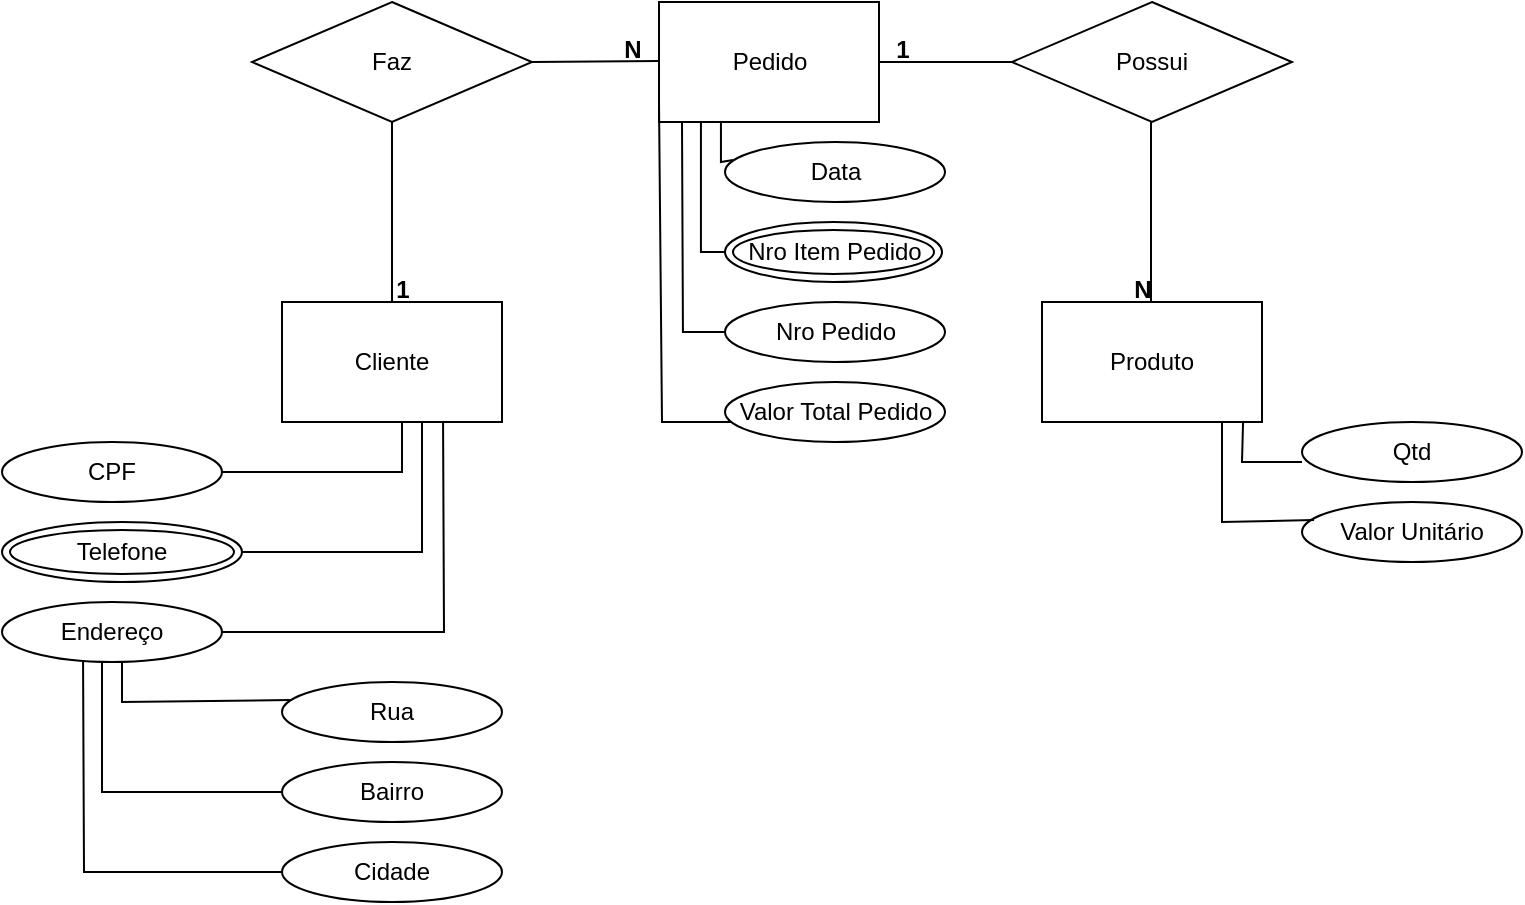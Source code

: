 <mxfile version="18.2.0" type="github">
  <diagram id="Qqrc_cPlOPhVG04KMOto" name="Page-1">
    <mxGraphModel dx="1021" dy="529" grid="1" gridSize="10" guides="1" tooltips="1" connect="1" arrows="1" fold="1" page="1" pageScale="1" pageWidth="827" pageHeight="1169" math="0" shadow="0">
      <root>
        <mxCell id="0" />
        <mxCell id="1" parent="0" />
        <mxCell id="OIeUFzj_JnxRHYaz1bDI-1" value="Cliente" style="rounded=0;whiteSpace=wrap;html=1;" parent="1" vertex="1">
          <mxGeometry x="170" y="160" width="110" height="60" as="geometry" />
        </mxCell>
        <mxCell id="OIeUFzj_JnxRHYaz1bDI-12" value="Faz" style="rhombus;whiteSpace=wrap;html=1;" parent="1" vertex="1">
          <mxGeometry x="155" y="10" width="140" height="60" as="geometry" />
        </mxCell>
        <mxCell id="OIeUFzj_JnxRHYaz1bDI-16" value="Produto" style="rounded=0;whiteSpace=wrap;html=1;" parent="1" vertex="1">
          <mxGeometry x="550" y="160" width="110" height="60" as="geometry" />
        </mxCell>
        <mxCell id="OIeUFzj_JnxRHYaz1bDI-20" value="CPF" style="ellipse;whiteSpace=wrap;html=1;" parent="1" vertex="1">
          <mxGeometry x="30" y="230" width="110" height="30" as="geometry" />
        </mxCell>
        <mxCell id="OIeUFzj_JnxRHYaz1bDI-22" value="Endereço" style="ellipse;whiteSpace=wrap;html=1;" parent="1" vertex="1">
          <mxGeometry x="30" y="310" width="110" height="30" as="geometry" />
        </mxCell>
        <mxCell id="OIeUFzj_JnxRHYaz1bDI-23" value="Telefone" style="ellipse;shape=doubleEllipse;whiteSpace=wrap;html=1;" parent="1" vertex="1">
          <mxGeometry x="30" y="270" width="120" height="30" as="geometry" />
        </mxCell>
        <mxCell id="OIeUFzj_JnxRHYaz1bDI-24" value="Rua" style="ellipse;whiteSpace=wrap;html=1;" parent="1" vertex="1">
          <mxGeometry x="170" y="350" width="110" height="30" as="geometry" />
        </mxCell>
        <mxCell id="OIeUFzj_JnxRHYaz1bDI-25" value="Bairro" style="ellipse;whiteSpace=wrap;html=1;" parent="1" vertex="1">
          <mxGeometry x="170" y="390" width="110" height="30" as="geometry" />
        </mxCell>
        <mxCell id="OIeUFzj_JnxRHYaz1bDI-26" value="" style="endArrow=none;html=1;rounded=0;exitX=1;exitY=0.5;exitDx=0;exitDy=0;" parent="1" source="OIeUFzj_JnxRHYaz1bDI-20" edge="1">
          <mxGeometry width="50" height="50" relative="1" as="geometry">
            <mxPoint x="180" y="270" as="sourcePoint" />
            <mxPoint x="230" y="220" as="targetPoint" />
            <Array as="points">
              <mxPoint x="230" y="245" />
            </Array>
          </mxGeometry>
        </mxCell>
        <mxCell id="OIeUFzj_JnxRHYaz1bDI-27" value="" style="endArrow=none;html=1;rounded=0;" parent="1" source="OIeUFzj_JnxRHYaz1bDI-23" edge="1">
          <mxGeometry width="50" height="50" relative="1" as="geometry">
            <mxPoint x="170" y="280" as="sourcePoint" />
            <mxPoint x="240" y="220" as="targetPoint" />
            <Array as="points">
              <mxPoint x="240" y="285" />
            </Array>
          </mxGeometry>
        </mxCell>
        <mxCell id="OIeUFzj_JnxRHYaz1bDI-28" value="" style="endArrow=none;html=1;rounded=0;exitX=1;exitY=0.5;exitDx=0;exitDy=0;" parent="1" source="OIeUFzj_JnxRHYaz1bDI-22" edge="1">
          <mxGeometry width="50" height="50" relative="1" as="geometry">
            <mxPoint x="160.004" y="283.018" as="sourcePoint" />
            <mxPoint x="250.53" y="220" as="targetPoint" />
            <Array as="points">
              <mxPoint x="251" y="325" />
            </Array>
          </mxGeometry>
        </mxCell>
        <mxCell id="OIeUFzj_JnxRHYaz1bDI-29" value="" style="endArrow=none;html=1;rounded=0;exitX=0.036;exitY=0.3;exitDx=0;exitDy=0;exitPerimeter=0;" parent="1" source="OIeUFzj_JnxRHYaz1bDI-24" edge="1">
          <mxGeometry width="50" height="50" relative="1" as="geometry">
            <mxPoint x="40" y="390" as="sourcePoint" />
            <mxPoint x="90" y="340" as="targetPoint" />
            <Array as="points">
              <mxPoint x="90" y="360" />
            </Array>
          </mxGeometry>
        </mxCell>
        <mxCell id="OIeUFzj_JnxRHYaz1bDI-30" value="Cidade" style="ellipse;whiteSpace=wrap;html=1;" parent="1" vertex="1">
          <mxGeometry x="170" y="430" width="110" height="30" as="geometry" />
        </mxCell>
        <mxCell id="OIeUFzj_JnxRHYaz1bDI-31" value="" style="endArrow=none;html=1;rounded=0;" parent="1" source="OIeUFzj_JnxRHYaz1bDI-25" edge="1">
          <mxGeometry width="50" height="50" relative="1" as="geometry">
            <mxPoint x="170" y="400" as="sourcePoint" />
            <mxPoint x="80" y="340" as="targetPoint" />
            <Array as="points">
              <mxPoint x="80" y="405" />
            </Array>
          </mxGeometry>
        </mxCell>
        <mxCell id="OIeUFzj_JnxRHYaz1bDI-32" value="" style="endArrow=none;html=1;rounded=0;exitX=0;exitY=0.5;exitDx=0;exitDy=0;" parent="1" source="OIeUFzj_JnxRHYaz1bDI-30" edge="1">
          <mxGeometry width="50" height="50" relative="1" as="geometry">
            <mxPoint x="-40" y="445" as="sourcePoint" />
            <mxPoint x="70.53" y="340" as="targetPoint" />
            <Array as="points">
              <mxPoint x="71" y="445" />
            </Array>
          </mxGeometry>
        </mxCell>
        <mxCell id="OIeUFzj_JnxRHYaz1bDI-33" value="Valor Unitário" style="ellipse;whiteSpace=wrap;html=1;" parent="1" vertex="1">
          <mxGeometry x="680" y="260" width="110" height="30" as="geometry" />
        </mxCell>
        <mxCell id="OIeUFzj_JnxRHYaz1bDI-34" value="Qtd" style="ellipse;whiteSpace=wrap;html=1;" parent="1" vertex="1">
          <mxGeometry x="680" y="220" width="110" height="30" as="geometry" />
        </mxCell>
        <mxCell id="OIeUFzj_JnxRHYaz1bDI-39" value="" style="endArrow=none;html=1;rounded=0;exitX=0.055;exitY=0.3;exitDx=0;exitDy=0;exitPerimeter=0;" parent="1" edge="1" source="OIeUFzj_JnxRHYaz1bDI-33">
          <mxGeometry width="50" height="50" relative="1" as="geometry">
            <mxPoint x="690" y="270" as="sourcePoint" />
            <mxPoint x="640" y="220" as="targetPoint" />
            <Array as="points">
              <mxPoint x="640" y="270" />
            </Array>
          </mxGeometry>
        </mxCell>
        <mxCell id="OIeUFzj_JnxRHYaz1bDI-40" value="" style="endArrow=none;html=1;rounded=0;" parent="1" edge="1">
          <mxGeometry width="50" height="50" relative="1" as="geometry">
            <mxPoint x="680" y="240" as="sourcePoint" />
            <mxPoint x="650.53" y="220" as="targetPoint" />
            <Array as="points">
              <mxPoint x="650" y="240" />
            </Array>
          </mxGeometry>
        </mxCell>
        <mxCell id="OIeUFzj_JnxRHYaz1bDI-45" value="Pedido" style="rounded=0;whiteSpace=wrap;html=1;" parent="1" vertex="1">
          <mxGeometry x="358.5" y="10" width="110" height="60" as="geometry" />
        </mxCell>
        <mxCell id="OIeUFzj_JnxRHYaz1bDI-46" value="Possui" style="rhombus;whiteSpace=wrap;html=1;" parent="1" vertex="1">
          <mxGeometry x="535" y="10" width="140" height="60" as="geometry" />
        </mxCell>
        <mxCell id="OIeUFzj_JnxRHYaz1bDI-47" value="" style="endArrow=none;html=1;rounded=0;entryX=0.5;entryY=1;entryDx=0;entryDy=0;exitX=0.5;exitY=0;exitDx=0;exitDy=0;" parent="1" source="OIeUFzj_JnxRHYaz1bDI-1" target="OIeUFzj_JnxRHYaz1bDI-12" edge="1">
          <mxGeometry width="50" height="50" relative="1" as="geometry">
            <mxPoint x="220" y="160" as="sourcePoint" />
            <mxPoint x="270" y="110" as="targetPoint" />
          </mxGeometry>
        </mxCell>
        <mxCell id="OIeUFzj_JnxRHYaz1bDI-48" value="" style="endArrow=none;html=1;rounded=0;entryX=0.5;entryY=1;entryDx=0;entryDy=0;exitX=0.5;exitY=0;exitDx=0;exitDy=0;" parent="1" edge="1">
          <mxGeometry width="50" height="50" relative="1" as="geometry">
            <mxPoint x="604.5" y="160" as="sourcePoint" />
            <mxPoint x="604.5" y="70" as="targetPoint" />
          </mxGeometry>
        </mxCell>
        <mxCell id="OIeUFzj_JnxRHYaz1bDI-49" value="" style="endArrow=none;html=1;rounded=0;exitX=1;exitY=0.5;exitDx=0;exitDy=0;" parent="1" source="OIeUFzj_JnxRHYaz1bDI-12" edge="1">
          <mxGeometry width="50" height="50" relative="1" as="geometry">
            <mxPoint x="300" y="39.5" as="sourcePoint" />
            <mxPoint x="358.5" y="39.5" as="targetPoint" />
          </mxGeometry>
        </mxCell>
        <mxCell id="OIeUFzj_JnxRHYaz1bDI-50" value="" style="endArrow=none;html=1;rounded=0;exitX=1;exitY=0.5;exitDx=0;exitDy=0;entryX=0;entryY=0.5;entryDx=0;entryDy=0;" parent="1" target="OIeUFzj_JnxRHYaz1bDI-46" edge="1">
          <mxGeometry width="50" height="50" relative="1" as="geometry">
            <mxPoint x="468.5" y="40" as="sourcePoint" />
            <mxPoint x="532" y="39.5" as="targetPoint" />
          </mxGeometry>
        </mxCell>
        <mxCell id="OIeUFzj_JnxRHYaz1bDI-51" value="Data" style="ellipse;whiteSpace=wrap;html=1;" parent="1" vertex="1">
          <mxGeometry x="391.5" y="80" width="110" height="30" as="geometry" />
        </mxCell>
        <mxCell id="OIeUFzj_JnxRHYaz1bDI-53" value="" style="endArrow=none;html=1;rounded=0;exitX=0.036;exitY=0.3;exitDx=0;exitDy=0;exitPerimeter=0;" parent="1" source="OIeUFzj_JnxRHYaz1bDI-51" edge="1">
          <mxGeometry width="50" height="50" relative="1" as="geometry">
            <mxPoint x="339.47" y="120" as="sourcePoint" />
            <mxPoint x="389.47" y="70" as="targetPoint" />
            <Array as="points">
              <mxPoint x="389.47" y="90" />
            </Array>
          </mxGeometry>
        </mxCell>
        <mxCell id="OIeUFzj_JnxRHYaz1bDI-54" value="" style="endArrow=none;html=1;rounded=0;" parent="1" edge="1">
          <mxGeometry width="50" height="50" relative="1" as="geometry">
            <mxPoint x="391.5" y="135" as="sourcePoint" />
            <mxPoint x="379.47" y="70" as="targetPoint" />
            <Array as="points">
              <mxPoint x="379.47" y="135" />
            </Array>
          </mxGeometry>
        </mxCell>
        <mxCell id="OIeUFzj_JnxRHYaz1bDI-55" value="" style="endArrow=none;html=1;rounded=0;" parent="1" edge="1">
          <mxGeometry width="50" height="50" relative="1" as="geometry">
            <mxPoint x="391.5" y="175" as="sourcePoint" />
            <mxPoint x="370" y="70" as="targetPoint" />
            <Array as="points">
              <mxPoint x="370.47" y="175" />
            </Array>
          </mxGeometry>
        </mxCell>
        <mxCell id="OIeUFzj_JnxRHYaz1bDI-56" value="Nro Pedido" style="ellipse;whiteSpace=wrap;html=1;" parent="1" vertex="1">
          <mxGeometry x="391.5" y="160" width="110" height="30" as="geometry" />
        </mxCell>
        <mxCell id="LswBkZWaREt4RkczemPt-1" value="" style="endArrow=none;html=1;rounded=0;" edge="1" parent="1">
          <mxGeometry width="50" height="50" relative="1" as="geometry">
            <mxPoint x="400" y="220" as="sourcePoint" />
            <mxPoint x="358.5" y="60" as="targetPoint" />
            <Array as="points">
              <mxPoint x="360" y="220" />
            </Array>
          </mxGeometry>
        </mxCell>
        <mxCell id="LswBkZWaREt4RkczemPt-2" value="Valor Total Pedido" style="ellipse;whiteSpace=wrap;html=1;" vertex="1" parent="1">
          <mxGeometry x="391.5" y="200" width="110" height="30" as="geometry" />
        </mxCell>
        <mxCell id="LswBkZWaREt4RkczemPt-5" value="&lt;font style=&quot;font-size: 12px;&quot;&gt;1&lt;/font&gt;" style="text;strokeColor=none;fillColor=none;html=1;fontSize=24;fontStyle=1;verticalAlign=middle;align=center;" vertex="1" parent="1">
          <mxGeometry x="180" y="130" width="100" height="40" as="geometry" />
        </mxCell>
        <mxCell id="LswBkZWaREt4RkczemPt-6" value="&lt;font style=&quot;font-size: 12px;&quot;&gt;N&lt;/font&gt;" style="text;strokeColor=none;fillColor=none;html=1;fontSize=24;fontStyle=1;verticalAlign=middle;align=center;" vertex="1" parent="1">
          <mxGeometry x="295" y="10" width="100" height="40" as="geometry" />
        </mxCell>
        <mxCell id="LswBkZWaREt4RkczemPt-7" value="&lt;font style=&quot;font-size: 12px;&quot;&gt;N&lt;/font&gt;" style="text;strokeColor=none;fillColor=none;html=1;fontSize=24;fontStyle=1;verticalAlign=middle;align=center;" vertex="1" parent="1">
          <mxGeometry x="550" y="130" width="100" height="40" as="geometry" />
        </mxCell>
        <mxCell id="LswBkZWaREt4RkczemPt-8" value="&lt;font style=&quot;font-size: 12px;&quot;&gt;1&lt;/font&gt;" style="text;strokeColor=none;fillColor=none;html=1;fontSize=24;fontStyle=1;verticalAlign=middle;align=center;" vertex="1" parent="1">
          <mxGeometry x="430" y="10" width="100" height="40" as="geometry" />
        </mxCell>
        <mxCell id="LswBkZWaREt4RkczemPt-11" value="Nro Item Pedido" style="ellipse;shape=doubleEllipse;whiteSpace=wrap;html=1;" vertex="1" parent="1">
          <mxGeometry x="391.5" y="120" width="108.5" height="30" as="geometry" />
        </mxCell>
      </root>
    </mxGraphModel>
  </diagram>
</mxfile>
